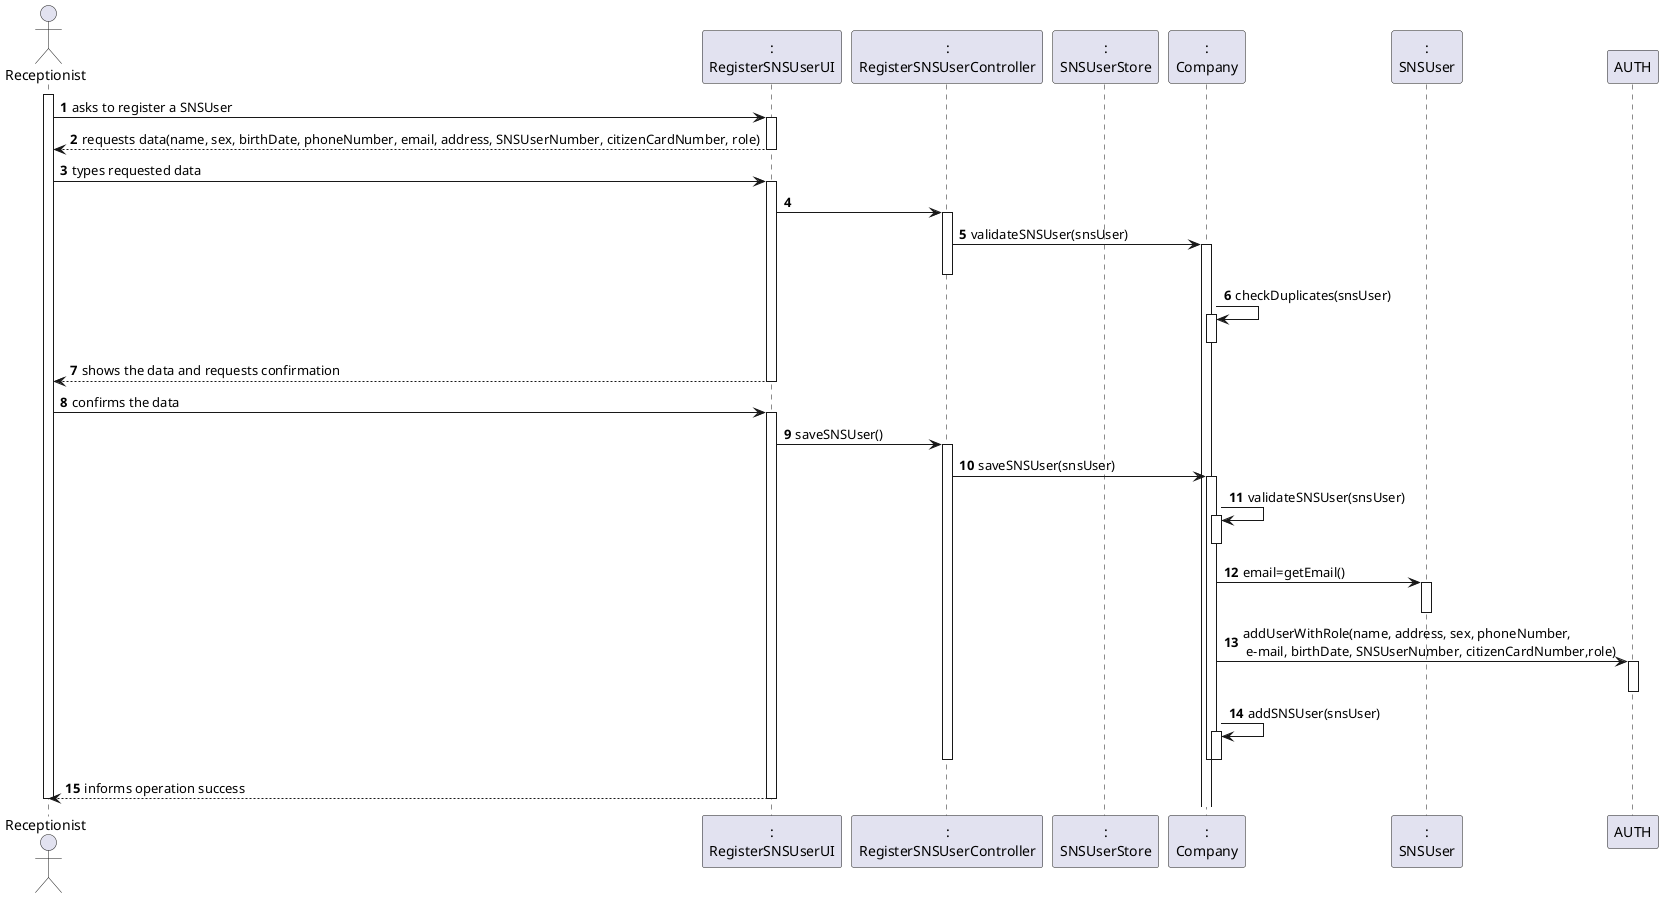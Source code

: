 @startuml
autonumber
'hide footbox

actor "Receptionist" as RP
participant ":\nRegisterSNSUserUI" as UI
participant ":\nRegisterSNSUserController" as CTRL
participant ":\nSNSUserStore" as SNS
participant ":\nCompany" as CP
participant ":\nSNSUser" as SU

activate RP
RP -> UI : asks to register a SNSUser
activate UI
UI --> RP : requests data(name, sex, birthDate, phoneNumber, email, address, SNSUserNumber, citizenCardNumber, role)
deactivate UI

RP -> UI : types requested data
activate UI

UI -> CTRL :
activate CTRL

CTRL -> CP : validateSNSUser(snsUser)
activate CP
deactivate CTRL

CP -> CP : checkDuplicates(snsUser)
activate CP
deactivate CP

UI --> RP : shows the data and requests confirmation
deactivate UI

RP -> UI : confirms the data
activate UI

UI -> CTRL : saveSNSUser()
activate CTRL

CTRL -> CP : saveSNSUser(snsUser)
activate CP


CP -> CP : validateSNSUser(snsUser)
activate CP
deactivate CP

CP -> SU : email=getEmail()
activate SU
deactivate SU

CP -> AUTH : addUserWithRole(name, address, sex, phoneNumber, \n e-mail, birthDate, SNSUserNumber, citizenCardNumber,role)
activate AUTH
deactivate AUTH

CP -> CP : addSNSUser(snsUser)
activate CP
deactivate CP
deactivate CP
deactivate CTRL

UI --> RP : informs operation success
deactivate UI
deactivate RP




@enduml